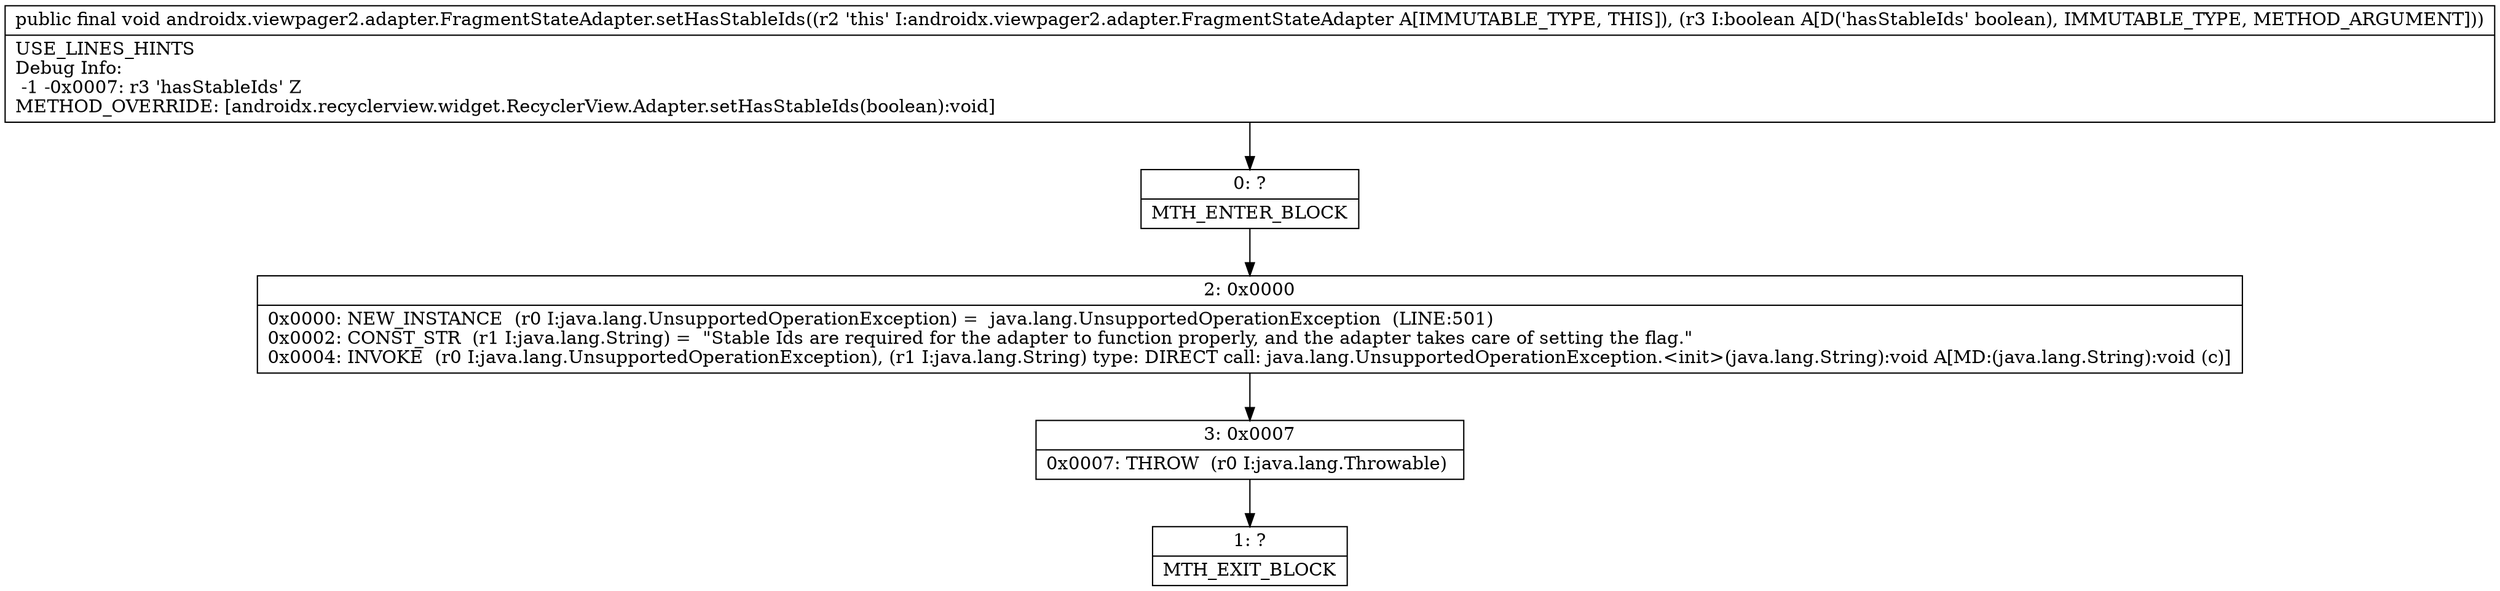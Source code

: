 digraph "CFG forandroidx.viewpager2.adapter.FragmentStateAdapter.setHasStableIds(Z)V" {
Node_0 [shape=record,label="{0\:\ ?|MTH_ENTER_BLOCK\l}"];
Node_2 [shape=record,label="{2\:\ 0x0000|0x0000: NEW_INSTANCE  (r0 I:java.lang.UnsupportedOperationException) =  java.lang.UnsupportedOperationException  (LINE:501)\l0x0002: CONST_STR  (r1 I:java.lang.String) =  \"Stable Ids are required for the adapter to function properly, and the adapter takes care of setting the flag.\" \l0x0004: INVOKE  (r0 I:java.lang.UnsupportedOperationException), (r1 I:java.lang.String) type: DIRECT call: java.lang.UnsupportedOperationException.\<init\>(java.lang.String):void A[MD:(java.lang.String):void (c)]\l}"];
Node_3 [shape=record,label="{3\:\ 0x0007|0x0007: THROW  (r0 I:java.lang.Throwable) \l}"];
Node_1 [shape=record,label="{1\:\ ?|MTH_EXIT_BLOCK\l}"];
MethodNode[shape=record,label="{public final void androidx.viewpager2.adapter.FragmentStateAdapter.setHasStableIds((r2 'this' I:androidx.viewpager2.adapter.FragmentStateAdapter A[IMMUTABLE_TYPE, THIS]), (r3 I:boolean A[D('hasStableIds' boolean), IMMUTABLE_TYPE, METHOD_ARGUMENT]))  | USE_LINES_HINTS\lDebug Info:\l  \-1 \-0x0007: r3 'hasStableIds' Z\lMETHOD_OVERRIDE: [androidx.recyclerview.widget.RecyclerView.Adapter.setHasStableIds(boolean):void]\l}"];
MethodNode -> Node_0;Node_0 -> Node_2;
Node_2 -> Node_3;
Node_3 -> Node_1;
}

